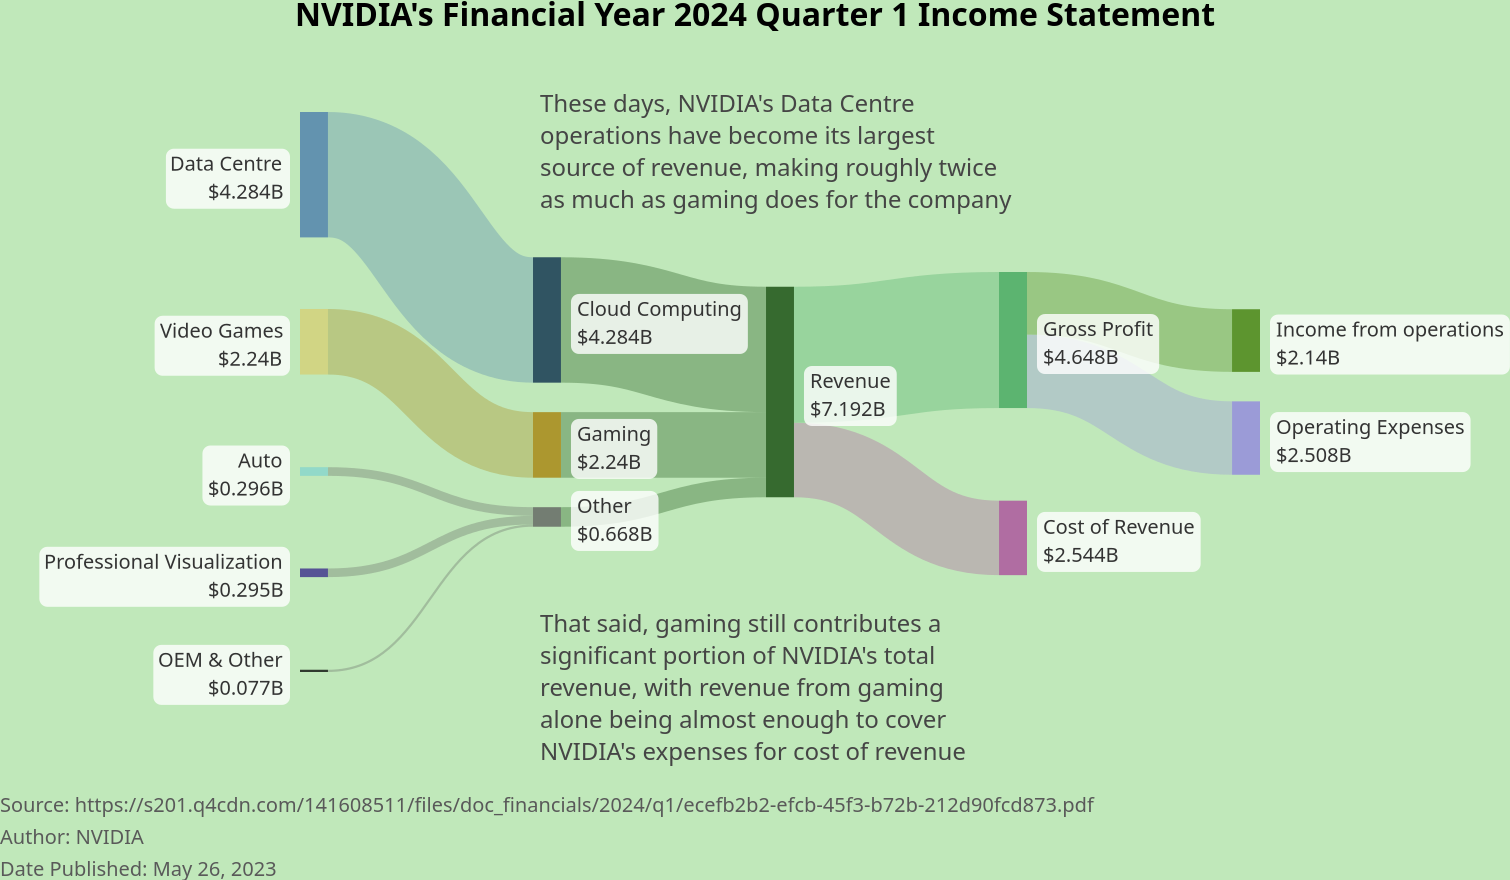 {
    "$schema": "https://vega.github.io/schema/vega/v5.json",
    "description": "Sankey Chart by David Bacci: https://www.linkedin.com/in/davbacci/",
    "width": 480,
    "height": 280,
    "title": {
      "text": "NVIDIA's Financial Year 2024 Quarter 1 Income Statement",
      "fontSize": 16,
      "dy": 0,
      "fontWeight": "bold",
      "offset": 30
    },
    "background": "#c0e8ba",
    "signals": [
      {
        "name": "standardGap",
        "value": 14,
        "description": "Gap as a percentage of full domain"
      },
      {
        "name": "base",
        "value": "center",
        "description": "How to stack(center or zero)"
      }
    ],
    "data": [
      {
        "name": "input",
        "values": [
          {
            "category": "Data Centre",
            "stack": 1,
            "sort": 1,
            "labels": "left"
          },
          {
            "category": "Video Games",
            "stack": 1,
            "sort": 2,
            "labels": "left",
            "gap": 20
          },
          {
            "category": "Auto",
            "stack": 1,
            "sort": 3,
            "labels": "left", "gap": 30
          },
          {"category": "Professional Visualization", "stack": 1, "sort": 4, "labels": "left", "gap": 30},
          {"category": "OEM & Other", "stack": 1, "sort": 5, "labels": "left", "gap": 30},

          
          {"category": "Cloud Computing", "stack": 2, "sort": 1},
          {"category": "Gaming", "stack": 2, "sort": 2},
          {"category": "Other", "stack": 2, "sort": 3},

          {"category": "Revenue", "stack": 3},
          {"category": "Gross Profit", "stack": 4, "sort": 1, "gap": 30},
          {"category": "Cost of Revenue", "stack": 4, "sort": 2, "gap": 30},
          {"category": "Income from operations", "stack": 5, "sort": 1},
          {"category": "Operating Expenses", "stack": 5, "sort": 2},
          {
            "source": "Data Centre",
            "destination": "Cloud Computing",
            "value": 4.284
          },
          {
            "source": "Video Games",
            "destination": "Gaming",
            "value": 2.240
          },
          {
            "source": "Auto",
            "destination": "Other",
            "value": 0.296
          },
          {"source": "Professional Visualization", "destination": "Other", "value": 0.295},
          {"source": "OEM & Other", "destination": "Other", "value": 0.077},
          
          {
            "source": "Cloud Computing",
            "destination": "Revenue",
            "value": 4.284
          },
          {"source": "Gaming", "destination": "Revenue", "value": 2.240},
          {
            "source": "Other",
            "destination": "Revenue",
            "value": 0.668
          },
          {"source": "Revenue", "destination": "Gross Profit", "value": 4.648},
          {"source": "Revenue", "destination": "Cost of Revenue", "value": 2.544},
          {
            "source": "Gross Profit",
            "destination": "Income from operations",
            "value": 2.140
          },
          {
            "source": "Gross Profit",
            "destination": "Operating Expenses",
            "value": 2.508
          }

          
        ]
      },
      {
        "name": "stacks",
        "source": "input",
        "transform": [
          {"type": "filter", "expr": "datum.source != null"},
          {"type": "formula", "as": "end", "expr": "['source','destination']"},
          {
            "type": "formula",
            "as": "name",
            "expr": "[ datum.source,datum.destination]"
          },
          {"type": "project", "fields": ["end", "name", "value"]},
          {"type": "flatten", "fields": ["end", "name"]},
          {
            "type": "lookup",
            "from": "input",
            "key": "category",
            "values": ["stack", "sort", "gap", "labels"],
            "fields": ["name"],
            "as": ["stack", "sort", "gap", "labels"]
          },
          {
            "type": "aggregate",
            "fields": ["value", "stack", "sort", "gap", "labels"],
            "groupby": ["end", "name"],
            "ops": ["sum", "max", "max", "max", "max"],
            "as": ["value", "stack", "sort", "gap", "labels"]
          },
          {
            "type": "aggregate",
            "fields": ["value", "stack", "sort", "gap", "labels"],
            "groupby": ["name"],
            "ops": ["max", "max", "max", "max", "max"],
            "as": ["value", "stack", "sort", "gap", "labels"]
          },
          {"type": "formula", "as": "gap", "expr": "datum.gap?datum.gap:0"}
        ]
      },
      {
        "name": "maxValue",
        "source": ["stacks"],
        "transform": [
          {
            "type": "aggregate",
            "fields": ["value"],
            "groupby": ["stack"],
            "ops": ["sum"],
            "as": ["value"]
          },
          {
            "type": "aggregate",
            "fields": ["value"],
            "ops": ["max"],
            "as": ["value"]
          }
        ]
      },
      {
        "name": "plottedStacks",
        "source": ["stacks"],
        "transform": [
          {
            "type": "formula",
            "as": "spacer",
            "expr": " (data('maxValue')[0].value/100)*(standardGap+datum.gap)"
          },
          {"type": "formula", "as": "type", "expr": "['data','spacer']"},
          {
            "type": "formula",
            "as": "spacedValue",
            "expr": "[datum.value,datum.spacer]"
          },
          {"type": "flatten", "fields": ["type", "spacedValue"]},
          {
            "type": "stack",
            "groupby": ["stack"],
            "sort": {"field": "sort", "order": "descending"},
            "field": "spacedValue",
            "offset": {"signal": "base"}
          },
          {"type": "formula", "expr": "((datum.value)/2)+datum.y0", "as": "yc"}
        ]
      },
      {
        "name": "finalTable",
        "source": ["plottedStacks"],
        "transform": [{"type": "filter", "expr": "datum.type == 'data'"}]
      },
      {
        "name": "linkTable",
        "source": ["input"],
        "transform": [
          {"type": "filter", "expr": "datum.source != null"},
          {
            "type": "lookup",
            "from": "finalTable",
            "key": "name",
            "values": ["y0", "y1", "stack", "sort"],
            "fields": ["source"],
            "as": ["sourceStacky0", "sourceStacky1", "sourceStack", "sourceSort"]
          },
          {
            "type": "lookup",
            "from": "finalTable",
            "key": "name",
            "values": ["y0", "y1", "stack", "sort"],
            "fields": ["destination"],
            "as": [
              "destinationStacky0",
              "destinationStacky1",
              "destinationStack",
              "destinationSort"
            ]
          },
          {
            "type": "stack",
            "groupby": ["source"],
            "sort": {"field": "destinationSort", "order": "descending"},
            "field": "value",
            "offset": "zero",
            "as": ["syi0", "syi1"]
          },
          {
            "type": "formula",
            "expr": "datum.syi0+datum.sourceStacky0",
            "as": "sy0"
          },
          {"type": "formula", "expr": "datum.sy0+datum.value", "as": "sy1"},
          {
            "type": "stack",
            "groupby": ["destination"],
            "sort": {"field": "sourceSort", "order": "descending"},
            "field": "value",
            "offset": "zero",
            "as": ["dyi0", "dyi1"]
          },
          {
            "type": "formula",
            "expr": "datum.dyi0+datum.destinationStacky0",
            "as": "dy0"
          },
          {"type": "formula", "expr": "datum.dy0+datum.value", "as": "dy1"},
          {"type": "formula", "expr": "((datum.value)/2)+datum.sy0", "as": "syc"},
          {"type": "formula", "expr": "((datum.value)/2)+datum.dy0", "as": "dyc"},
          {
            "type": "linkpath",
            "orient": "horizontal",
            "shape": "diagonal",
            "sourceY": {"expr": "scale('y', datum.syc)"},
            "sourceX": {
              "expr": "scale('x', toNumber(  datum.sourceStack))+ bandwidth('x')"
            },
            "targetY": {"expr": "scale('y', datum.dyc)"},
            "targetX": {"expr": "scale('x', datum.destinationStack)"}
          },
          {
            "type": "formula",
            "expr": "range('y')[0]-scale('y', datum.value)",
            "as": "strokeWidth"
          }
        ]
      }
    ],
    "scales": [
      {
        "name": "x",
        "type": "band",
        "range": "width",
        "domain": {"data": "finalTable", "field": "stack"},
        "paddingInner": 0.88
      },
      {
        "name": "y",
        "type": "linear",
        "range": "height",
        "domain": {"data": "finalTable", "field": "y1"},
        "reverse": false
      },
      {
        "name": "color",
        "type": "ordinal",
        "range": ["#4477AA","#012345","#d6cf72","#A67C00","#83d4cd","#595959","#332288","black","#094001","#3ba357","#AA4499","#3d7a01","#8f82e0"],
        "domain": {"data": "stacks", "field": "name"}
      },
      {
        "name": "flow_color",
        "type": "ordinal",
        "range": ["#808080","#4477AA","#808080","#A67C00","#808080","#595959","#808080","#808080","#094001","#3ba357","#AA4499","#3d7a01","#8f82e0"],
        "domain": {"data": "stacks", "field": "name"}
      }
    ],
    "marks": [
      {
        "type": "rect",
        "from": {"data": "finalTable"},
        "encode": {
          "update": {
            "x": {"scale": "x", "field": "stack"},
            "width": {"scale": "x", "band": 1},
            "y": {"scale": "y", "field": "y0"},
            "y2": {"scale": "y", "field": "y1"},
            "fill": {"scale": "color", "field": "name"},
            "fillOpacity": {"value": 0.75},
            "strokeWidth": {"value": 0},
            "stroke": {"scale": "color", "field": "name"}
          },
          "hover": {
            "tooltip": {
              "signal": "{'Name':datum.name, 'Value':format(datum.value, '$') + 'B'}"
            },
            "fillOpacity": {"value": 1}
          }
        }
      },
      {
        "type": "path",
        "name": "links",
        "from": {"data": "linkTable"},
        "clip": true,
        "encode": {
          "update": {
            "strokeWidth": {"field": "strokeWidth"},
            "path": {"field": "path"},
            "strokeOpacity": {"signal": "0.3"},
            "stroke": {"field": "destination", "scale": "flow_color"}
          },
          "hover": {
            "strokeOpacity": {"value": 1},
            "tooltip": {
              "signal": "{'Source':datum.source,'Destination':datum.destination, 'Value':format(datum.value, '$') + 'B'}"
            }
          }
        }
      },
      {
        "type": "group",
        "name": "labelText",
        "zindex": 1,
        "from": {
          "facet": {
            "data": "finalTable",
            "name": "labelFacet",
            "groupby": ["name", "stack", "yc", "value", "labels"]
          }
        },
        "clip": false,
        "encode": {
          "update": {
            "strokeWidth": {"value": 1},
            "stroke": {"value": "red"},
            "x": {
              "signal": "datum.labels=='left'?scale('x', datum.stack)-8 : scale('x', datum.stack) + (bandwidth('x')) +8"
            },
            "yc": {"scale": "y", "signal": "datum.yc"},
            "width": {"signal": "0"},
            "height": {"signal": "0"},
            "fillOpacity": {"signal": "0.1"}
          }
        },
        "marks": [
          {
            "type": "text",
            "name": "heading",
            "from": {"data": "labelFacet"},
            "encode": {
              "update": {
                "x": {"value": 0},
                "y": {"value": -2},
                "text": {"field": "name"},
                "align": {"signal": "datum.labels=='left'?'right':'left'"},
                "fontWeight": {"value": "normal"},
                "fontSize": {"value": 10}
              }
            }
          },
          {
            "type": "text",
            "name": "amount",
            "from": {"data": "labelFacet"},
            "encode": {
              "update": {
                "x": {"value": 0},
                "y": {"value": 12},
                "text": {"signal": " format(datum.value, '$') + 'B'"},
                "align": {"signal": "datum.labels=='left'?'right':'left'"},
                "fontSize": {"value": 10}
              }
            }
          }
        ]
      },
      {
        "type": "rect",
        "from": {"data": "labelText"},
        "encode": {
          "update": {
            "x": {"field": "bounds.x1", "offset": -2},
            "x2": {"field": "bounds.x2", "offset": 2},
            "y": {"field": "bounds.y1", "offset": -2},
            "y2": {"field": "bounds.y2", "offset": 2},
            "fill": {"value": "white"},
            "opacity": {"value": 0.8},
            "cornerRadius": {"value": 4}
          }
        }
      },
      {
        "type": "text",
        "data": [{}],
        "encode": {
          "update": {
            "text": {
              "value": [
                "Source: https://s201.q4cdn.com/141608511/files/doc_financials/2024/q1/ecefb2b2-efcb-45f3-b72b-212d90fcd873.pdf",
                "Author: NVIDIA",
                "Date Published: May 26, 2023"
              ]
            },
            "align": {"value": "left"},
            "lineHeight": {"value": 16},
            "fill": {"value": "#595959"},
            "x": {"signal": "-150"},
            "y": {"signal": "height +70"},
            "fontSize": {"value": 10}
          }
        }
      },
      {
        "type": "text",
        "data": [{}],
        "encode": {
          "update": {
            "text": {
              "value": [
                "These days, NVIDIA's Data Centre",
                "operations have become its largest",
                "source of revenue, making roughly twice",
                "as much as gaming does for the company"
              ]
            },
            "align": {"value": "left"},
            "lineHeight": {"value": 16},
            "fill": {"value": "#454545"},
            "x": {"signal": "120"},
            "y": {"signal": "0"},
            "fontSize": {"value": 12}
          }
        }
      },
      {
        "type": "text",
        "data": [{}],
        "encode": {
          "update": {
            "text": {
              "value": [
                "That said, gaming still contributes a",
                "significant portion of NVIDIA's total",
                "revenue, with revenue from gaming",
                "alone being almost enough to cover",
                "NVIDIA's expenses for cost of revenue"
              ]
            },
            "align": {"value": "left"},
            "lineHeight": {"value": 16},
            "fill": {"value": "#454545"},
            "x": {"signal": "120"},
            "y": {"signal": "260"},
            "fontSize": {"value": 12}
          }
        }
      }
    ],
    "config": {
      "view": {"stroke": "transparent"},
      "text": {"fontSize": 13, "fill": "#333333"}
    }
  }